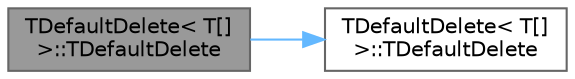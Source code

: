 digraph "TDefaultDelete&lt; T[]&gt;::TDefaultDelete"
{
 // INTERACTIVE_SVG=YES
 // LATEX_PDF_SIZE
  bgcolor="transparent";
  edge [fontname=Helvetica,fontsize=10,labelfontname=Helvetica,labelfontsize=10];
  node [fontname=Helvetica,fontsize=10,shape=box,height=0.2,width=0.4];
  rankdir="LR";
  Node1 [id="Node000001",label="TDefaultDelete\< T[]\l\>::TDefaultDelete",height=0.2,width=0.4,color="gray40", fillcolor="grey60", style="filled", fontcolor="black",tooltip=" "];
  Node1 -> Node2 [id="edge1_Node000001_Node000002",color="steelblue1",style="solid",tooltip=" "];
  Node2 [id="Node000002",label="TDefaultDelete\< T[]\l\>::TDefaultDelete",height=0.2,width=0.4,color="grey40", fillcolor="white", style="filled",URL="$d2/d30/structTDefaultDelete_3_01T_0f_0e_4.html#a2a642db28571c789187f865f1c30bde5",tooltip=" "];
}
